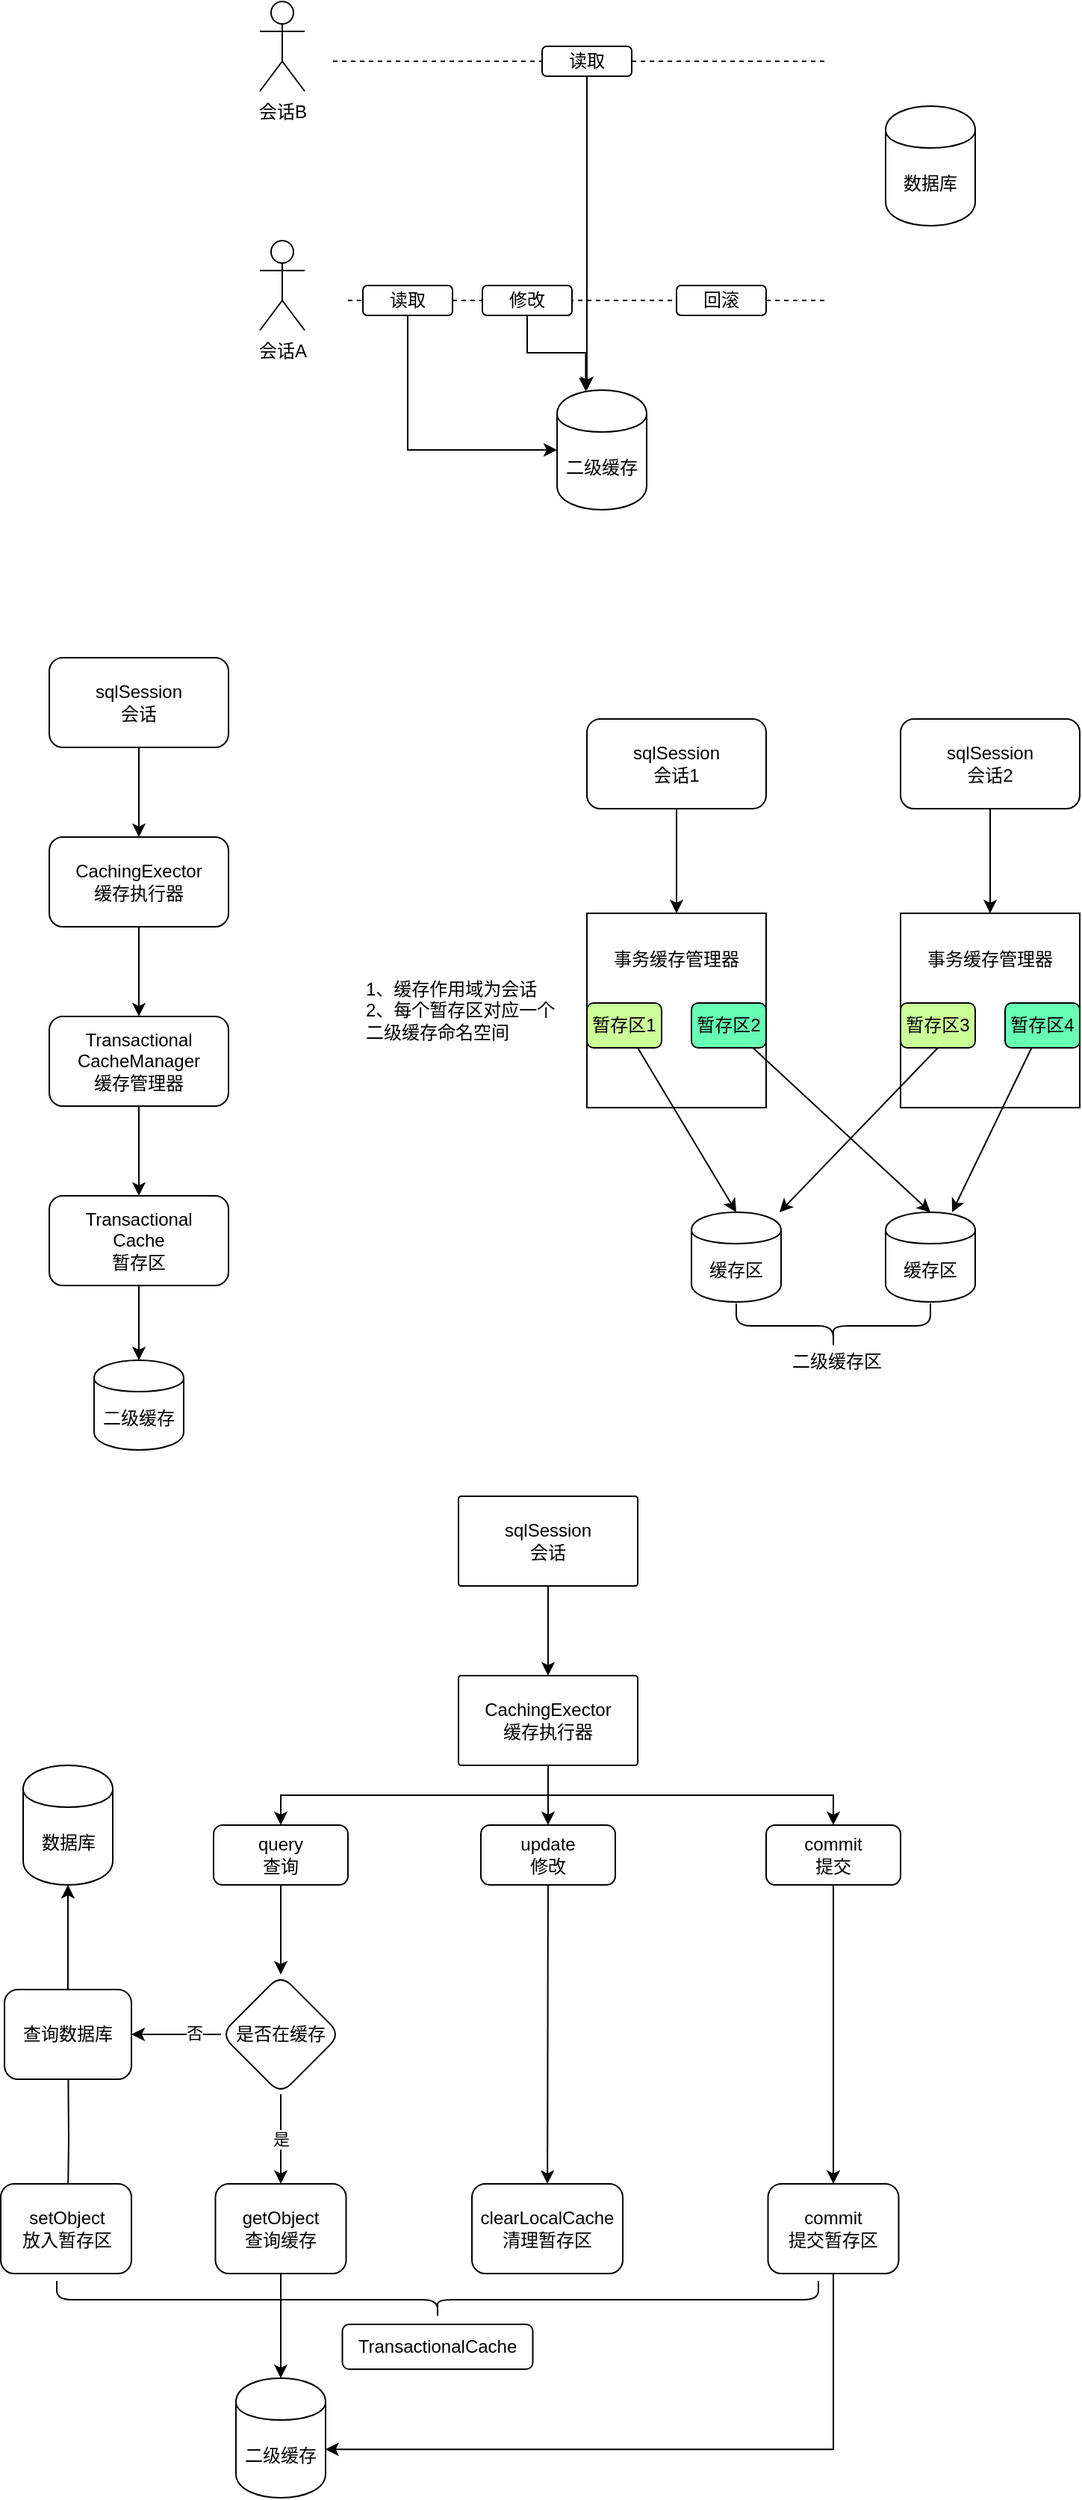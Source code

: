 <mxfile version="14.6.13" type="device"><diagram id="eWLmmRNnZuXfzyS0z3Fr" name="第 1 页"><mxGraphModel dx="1024" dy="601" grid="1" gridSize="10" guides="1" tooltips="1" connect="1" arrows="1" fold="1" page="1" pageScale="1" pageWidth="827" pageHeight="1169" math="0" shadow="0"><root><mxCell id="0"/><mxCell id="1" parent="0"/><mxCell id="lBcPch5EFt-4_swAwzpk-1" value="会话A" style="shape=umlActor;verticalLabelPosition=bottom;verticalAlign=top;html=1;outlineConnect=0;" vertex="1" parent="1"><mxGeometry x="221" y="360" width="30" height="60" as="geometry"/></mxCell><mxCell id="lBcPch5EFt-4_swAwzpk-2" value="会话B" style="shape=umlActor;verticalLabelPosition=bottom;verticalAlign=top;html=1;outlineConnect=0;" vertex="1" parent="1"><mxGeometry x="221" y="200" width="30" height="60" as="geometry"/></mxCell><mxCell id="lBcPch5EFt-4_swAwzpk-3" value="" style="endArrow=none;dashed=1;html=1;startArrow=none;" edge="1" parent="1" source="lBcPch5EFt-4_swAwzpk-5"><mxGeometry width="50" height="50" relative="1" as="geometry"><mxPoint x="310" y="400" as="sourcePoint"/><mxPoint x="600" y="400" as="targetPoint"/></mxGeometry></mxCell><mxCell id="lBcPch5EFt-4_swAwzpk-4" value="" style="endArrow=none;dashed=1;html=1;startArrow=none;" edge="1" parent="1" source="lBcPch5EFt-4_swAwzpk-10"><mxGeometry width="50" height="50" relative="1" as="geometry"><mxPoint x="300" y="240" as="sourcePoint"/><mxPoint x="600" y="240" as="targetPoint"/></mxGeometry></mxCell><mxCell id="lBcPch5EFt-4_swAwzpk-19" style="edgeStyle=orthogonalEdgeStyle;rounded=0;orthogonalLoop=1;jettySize=auto;html=1;exitX=0.5;exitY=1;exitDx=0;exitDy=0;entryX=0;entryY=0.5;entryDx=0;entryDy=0;" edge="1" parent="1" source="lBcPch5EFt-4_swAwzpk-5" target="lBcPch5EFt-4_swAwzpk-12"><mxGeometry relative="1" as="geometry"/></mxCell><mxCell id="lBcPch5EFt-4_swAwzpk-5" value="读取" style="rounded=1;whiteSpace=wrap;html=1;" vertex="1" parent="1"><mxGeometry x="290" y="390" width="60" height="20" as="geometry"/></mxCell><mxCell id="lBcPch5EFt-4_swAwzpk-7" value="" style="endArrow=none;dashed=1;html=1;" edge="1" parent="1" target="lBcPch5EFt-4_swAwzpk-5"><mxGeometry width="50" height="50" relative="1" as="geometry"><mxPoint x="280" y="400" as="sourcePoint"/><mxPoint x="570" y="400" as="targetPoint"/></mxGeometry></mxCell><mxCell id="lBcPch5EFt-4_swAwzpk-16" style="edgeStyle=orthogonalEdgeStyle;rounded=0;orthogonalLoop=1;jettySize=auto;html=1;exitX=0.5;exitY=1;exitDx=0;exitDy=0;entryX=0.32;entryY=0.01;entryDx=0;entryDy=0;entryPerimeter=0;" edge="1" parent="1" source="lBcPch5EFt-4_swAwzpk-8" target="lBcPch5EFt-4_swAwzpk-12"><mxGeometry relative="1" as="geometry"/></mxCell><mxCell id="lBcPch5EFt-4_swAwzpk-8" value="修改" style="rounded=1;whiteSpace=wrap;html=1;" vertex="1" parent="1"><mxGeometry x="370" y="390" width="60" height="20" as="geometry"/></mxCell><mxCell id="lBcPch5EFt-4_swAwzpk-9" value="回滚" style="rounded=1;whiteSpace=wrap;html=1;" vertex="1" parent="1"><mxGeometry x="500" y="390" width="60" height="20" as="geometry"/></mxCell><mxCell id="lBcPch5EFt-4_swAwzpk-20" style="edgeStyle=orthogonalEdgeStyle;rounded=0;orthogonalLoop=1;jettySize=auto;html=1;exitX=0.5;exitY=1;exitDx=0;exitDy=0;entryX=0.333;entryY=0;entryDx=0;entryDy=0;entryPerimeter=0;" edge="1" parent="1" source="lBcPch5EFt-4_swAwzpk-10" target="lBcPch5EFt-4_swAwzpk-12"><mxGeometry relative="1" as="geometry"/></mxCell><mxCell id="lBcPch5EFt-4_swAwzpk-10" value="读取" style="rounded=1;whiteSpace=wrap;html=1;" vertex="1" parent="1"><mxGeometry x="410" y="230" width="60" height="20" as="geometry"/></mxCell><mxCell id="lBcPch5EFt-4_swAwzpk-11" value="" style="endArrow=none;dashed=1;html=1;" edge="1" parent="1" target="lBcPch5EFt-4_swAwzpk-10"><mxGeometry width="50" height="50" relative="1" as="geometry"><mxPoint x="270" y="240" as="sourcePoint"/><mxPoint x="560" y="240" as="targetPoint"/></mxGeometry></mxCell><mxCell id="lBcPch5EFt-4_swAwzpk-12" value="二级缓存" style="shape=cylinder;whiteSpace=wrap;html=1;boundedLbl=1;backgroundOutline=1;rounded=1;" vertex="1" parent="1"><mxGeometry x="420" y="460" width="60" height="80" as="geometry"/></mxCell><mxCell id="lBcPch5EFt-4_swAwzpk-13" value="数据库" style="shape=cylinder;whiteSpace=wrap;html=1;boundedLbl=1;backgroundOutline=1;rounded=1;" vertex="1" parent="1"><mxGeometry x="640" y="270" width="60" height="80" as="geometry"/></mxCell><mxCell id="lBcPch5EFt-4_swAwzpk-24" value="" style="edgeStyle=orthogonalEdgeStyle;rounded=0;orthogonalLoop=1;jettySize=auto;html=1;" edge="1" parent="1" source="lBcPch5EFt-4_swAwzpk-22" target="lBcPch5EFt-4_swAwzpk-23"><mxGeometry relative="1" as="geometry"/></mxCell><mxCell id="lBcPch5EFt-4_swAwzpk-22" value="sqlSession&lt;br&gt;会话" style="rounded=1;whiteSpace=wrap;html=1;" vertex="1" parent="1"><mxGeometry x="80" y="639" width="120" height="60" as="geometry"/></mxCell><mxCell id="lBcPch5EFt-4_swAwzpk-28" value="" style="edgeStyle=orthogonalEdgeStyle;rounded=0;orthogonalLoop=1;jettySize=auto;html=1;" edge="1" parent="1" source="lBcPch5EFt-4_swAwzpk-23" target="lBcPch5EFt-4_swAwzpk-27"><mxGeometry relative="1" as="geometry"/></mxCell><mxCell id="lBcPch5EFt-4_swAwzpk-23" value="CachingExector&lt;br&gt;缓存执行器" style="whiteSpace=wrap;html=1;rounded=1;" vertex="1" parent="1"><mxGeometry x="80" y="759" width="120" height="60" as="geometry"/></mxCell><mxCell id="lBcPch5EFt-4_swAwzpk-30" value="" style="edgeStyle=orthogonalEdgeStyle;rounded=0;orthogonalLoop=1;jettySize=auto;html=1;" edge="1" parent="1" source="lBcPch5EFt-4_swAwzpk-27" target="lBcPch5EFt-4_swAwzpk-29"><mxGeometry relative="1" as="geometry"/></mxCell><mxCell id="lBcPch5EFt-4_swAwzpk-27" value="Transactional&lt;br&gt;CacheManager&lt;br&gt;缓存管理器" style="whiteSpace=wrap;html=1;rounded=1;" vertex="1" parent="1"><mxGeometry x="80" y="879" width="120" height="60" as="geometry"/></mxCell><mxCell id="lBcPch5EFt-4_swAwzpk-32" value="" style="edgeStyle=orthogonalEdgeStyle;rounded=0;orthogonalLoop=1;jettySize=auto;html=1;" edge="1" parent="1" source="lBcPch5EFt-4_swAwzpk-29" target="lBcPch5EFt-4_swAwzpk-31"><mxGeometry relative="1" as="geometry"/></mxCell><mxCell id="lBcPch5EFt-4_swAwzpk-29" value="Transactional&lt;br&gt;Cache&lt;br&gt;暂存区" style="whiteSpace=wrap;html=1;rounded=1;" vertex="1" parent="1"><mxGeometry x="80" y="999" width="120" height="60" as="geometry"/></mxCell><mxCell id="lBcPch5EFt-4_swAwzpk-31" value="二级缓存" style="shape=cylinder;whiteSpace=wrap;html=1;boundedLbl=1;backgroundOutline=1;rounded=1;" vertex="1" parent="1"><mxGeometry x="110" y="1109" width="60" height="60" as="geometry"/></mxCell><mxCell id="lBcPch5EFt-4_swAwzpk-50" style="edgeStyle=none;rounded=0;orthogonalLoop=1;jettySize=auto;html=1;entryX=0.5;entryY=0;entryDx=0;entryDy=0;" edge="1" parent="1" source="lBcPch5EFt-4_swAwzpk-33" target="lBcPch5EFt-4_swAwzpk-35"><mxGeometry relative="1" as="geometry"/></mxCell><mxCell id="lBcPch5EFt-4_swAwzpk-33" value="sqlSession&lt;br&gt;会话1" style="rounded=1;whiteSpace=wrap;html=1;" vertex="1" parent="1"><mxGeometry x="440" y="680" width="120" height="60" as="geometry"/></mxCell><mxCell id="lBcPch5EFt-4_swAwzpk-51" style="edgeStyle=none;rounded=0;orthogonalLoop=1;jettySize=auto;html=1;entryX=0.5;entryY=0;entryDx=0;entryDy=0;" edge="1" parent="1" source="lBcPch5EFt-4_swAwzpk-34" target="lBcPch5EFt-4_swAwzpk-38"><mxGeometry relative="1" as="geometry"/></mxCell><mxCell id="lBcPch5EFt-4_swAwzpk-34" value="sqlSession&lt;br&gt;会话2" style="rounded=1;whiteSpace=wrap;html=1;" vertex="1" parent="1"><mxGeometry x="650" y="680" width="120" height="60" as="geometry"/></mxCell><mxCell id="lBcPch5EFt-4_swAwzpk-35" value="&lt;div&gt;&lt;span&gt;事务缓存管理器&lt;/span&gt;&lt;/div&gt;" style="rounded=0;whiteSpace=wrap;html=1;align=center;horizontal=1;spacingTop=-69;" vertex="1" parent="1"><mxGeometry x="440" y="810" width="120" height="130" as="geometry"/></mxCell><mxCell id="lBcPch5EFt-4_swAwzpk-47" style="rounded=0;orthogonalLoop=1;jettySize=auto;html=1;entryX=0.5;entryY=0;entryDx=0;entryDy=0;" edge="1" parent="1" source="lBcPch5EFt-4_swAwzpk-36" target="lBcPch5EFt-4_swAwzpk-41"><mxGeometry relative="1" as="geometry"/></mxCell><mxCell id="lBcPch5EFt-4_swAwzpk-36" value="暂存区1" style="whiteSpace=wrap;html=1;rounded=1;fillColor=#CCFF99;" vertex="1" parent="1"><mxGeometry x="440" y="870" width="50" height="30" as="geometry"/></mxCell><mxCell id="lBcPch5EFt-4_swAwzpk-48" style="rounded=0;orthogonalLoop=1;jettySize=auto;html=1;entryX=0.5;entryY=0;entryDx=0;entryDy=0;" edge="1" parent="1" source="lBcPch5EFt-4_swAwzpk-37" target="lBcPch5EFt-4_swAwzpk-42"><mxGeometry relative="1" as="geometry"/></mxCell><mxCell id="lBcPch5EFt-4_swAwzpk-37" value="暂存区2" style="whiteSpace=wrap;html=1;rounded=1;fillColor=#66FFB3;" vertex="1" parent="1"><mxGeometry x="510" y="870" width="50" height="30" as="geometry"/></mxCell><mxCell id="lBcPch5EFt-4_swAwzpk-38" value="&lt;div&gt;&lt;span&gt;事务缓存管理器&lt;/span&gt;&lt;/div&gt;" style="rounded=0;whiteSpace=wrap;html=1;align=center;horizontal=1;spacingTop=-69;" vertex="1" parent="1"><mxGeometry x="650" y="810" width="120" height="130" as="geometry"/></mxCell><mxCell id="lBcPch5EFt-4_swAwzpk-46" style="rounded=0;orthogonalLoop=1;jettySize=auto;html=1;exitX=0.5;exitY=1;exitDx=0;exitDy=0;" edge="1" parent="1" source="lBcPch5EFt-4_swAwzpk-39" target="lBcPch5EFt-4_swAwzpk-41"><mxGeometry relative="1" as="geometry"/></mxCell><mxCell id="lBcPch5EFt-4_swAwzpk-39" value="暂存区3" style="whiteSpace=wrap;html=1;rounded=1;fillColor=#CCFF99;" vertex="1" parent="1"><mxGeometry x="650" y="870" width="50" height="30" as="geometry"/></mxCell><mxCell id="lBcPch5EFt-4_swAwzpk-49" style="rounded=0;orthogonalLoop=1;jettySize=auto;html=1;" edge="1" parent="1" source="lBcPch5EFt-4_swAwzpk-40" target="lBcPch5EFt-4_swAwzpk-42"><mxGeometry relative="1" as="geometry"/></mxCell><mxCell id="lBcPch5EFt-4_swAwzpk-40" value="暂存区4" style="whiteSpace=wrap;html=1;rounded=1;fillColor=#66FFB3;" vertex="1" parent="1"><mxGeometry x="720" y="870" width="50" height="30" as="geometry"/></mxCell><mxCell id="lBcPch5EFt-4_swAwzpk-41" value="缓存区" style="shape=cylinder;whiteSpace=wrap;html=1;boundedLbl=1;backgroundOutline=1;rounded=1;" vertex="1" parent="1"><mxGeometry x="510" y="1010" width="60" height="60" as="geometry"/></mxCell><mxCell id="lBcPch5EFt-4_swAwzpk-42" value="缓存区" style="shape=cylinder;whiteSpace=wrap;html=1;boundedLbl=1;backgroundOutline=1;rounded=1;" vertex="1" parent="1"><mxGeometry x="640" y="1010" width="60" height="60" as="geometry"/></mxCell><mxCell id="lBcPch5EFt-4_swAwzpk-43" value="" style="shape=curlyBracket;whiteSpace=wrap;html=1;rounded=1;fillColor=#CCFF99;align=left;rotation=-90;size=0.5;" vertex="1" parent="1"><mxGeometry x="590" y="1021" width="30" height="130" as="geometry"/></mxCell><mxCell id="lBcPch5EFt-4_swAwzpk-44" value="二级缓存区" style="text;html=1;strokeColor=none;fillColor=none;align=center;verticalAlign=middle;whiteSpace=wrap;rounded=0;" vertex="1" parent="1"><mxGeometry x="575" y="1100" width="65" height="20" as="geometry"/></mxCell><mxCell id="lBcPch5EFt-4_swAwzpk-52" value="1、缓存作用域为会话&lt;br&gt;2、每个暂存区对应一个二级缓存命名空间" style="text;html=1;strokeColor=none;fillColor=none;align=left;verticalAlign=middle;whiteSpace=wrap;rounded=0;" vertex="1" parent="1"><mxGeometry x="290" y="855" width="140" height="40" as="geometry"/></mxCell><mxCell id="lBcPch5EFt-4_swAwzpk-56" style="edgeStyle=none;rounded=0;orthogonalLoop=1;jettySize=auto;html=1;entryX=0.5;entryY=0;entryDx=0;entryDy=0;" edge="1" parent="1" source="lBcPch5EFt-4_swAwzpk-54" target="lBcPch5EFt-4_swAwzpk-55"><mxGeometry relative="1" as="geometry"/></mxCell><mxCell id="lBcPch5EFt-4_swAwzpk-54" value="sqlSession&lt;br&gt;会话" style="rounded=1;whiteSpace=wrap;html=1;arcSize=3;" vertex="1" parent="1"><mxGeometry x="354" y="1200" width="120" height="60" as="geometry"/></mxCell><mxCell id="lBcPch5EFt-4_swAwzpk-76" style="edgeStyle=orthogonalEdgeStyle;rounded=0;orthogonalLoop=1;jettySize=auto;html=1;entryX=0.5;entryY=0;entryDx=0;entryDy=0;" edge="1" parent="1" source="lBcPch5EFt-4_swAwzpk-55" target="lBcPch5EFt-4_swAwzpk-57"><mxGeometry relative="1" as="geometry"><Array as="points"><mxPoint x="414" y="1400"/><mxPoint x="235" y="1400"/></Array></mxGeometry></mxCell><mxCell id="lBcPch5EFt-4_swAwzpk-77" style="edgeStyle=orthogonalEdgeStyle;rounded=0;orthogonalLoop=1;jettySize=auto;html=1;entryX=0.5;entryY=0;entryDx=0;entryDy=0;" edge="1" parent="1" source="lBcPch5EFt-4_swAwzpk-55" target="lBcPch5EFt-4_swAwzpk-58"><mxGeometry relative="1" as="geometry"/></mxCell><mxCell id="lBcPch5EFt-4_swAwzpk-78" style="edgeStyle=orthogonalEdgeStyle;rounded=0;orthogonalLoop=1;jettySize=auto;html=1;exitX=0.5;exitY=1;exitDx=0;exitDy=0;" edge="1" parent="1" source="lBcPch5EFt-4_swAwzpk-55" target="lBcPch5EFt-4_swAwzpk-59"><mxGeometry relative="1" as="geometry"/></mxCell><mxCell id="lBcPch5EFt-4_swAwzpk-55" value="CachingExector&lt;br&gt;缓存执行器" style="whiteSpace=wrap;html=1;rounded=1;arcSize=3;" vertex="1" parent="1"><mxGeometry x="354" y="1320" width="120" height="60" as="geometry"/></mxCell><mxCell id="lBcPch5EFt-4_swAwzpk-61" value="" style="edgeStyle=none;rounded=0;orthogonalLoop=1;jettySize=auto;html=1;" edge="1" parent="1" source="lBcPch5EFt-4_swAwzpk-57" target="lBcPch5EFt-4_swAwzpk-60"><mxGeometry relative="1" as="geometry"/></mxCell><mxCell id="lBcPch5EFt-4_swAwzpk-57" value="query&lt;br&gt;查询" style="rounded=1;whiteSpace=wrap;html=1;" vertex="1" parent="1"><mxGeometry x="190" y="1420" width="90" height="40" as="geometry"/></mxCell><mxCell id="lBcPch5EFt-4_swAwzpk-75" style="edgeStyle=none;rounded=0;orthogonalLoop=1;jettySize=auto;html=1;" edge="1" parent="1" source="lBcPch5EFt-4_swAwzpk-58" target="lBcPch5EFt-4_swAwzpk-74"><mxGeometry relative="1" as="geometry"/></mxCell><mxCell id="lBcPch5EFt-4_swAwzpk-58" value="update&lt;br&gt;修改" style="rounded=1;whiteSpace=wrap;html=1;" vertex="1" parent="1"><mxGeometry x="369" y="1420" width="90" height="40" as="geometry"/></mxCell><mxCell id="lBcPch5EFt-4_swAwzpk-80" style="edgeStyle=orthogonalEdgeStyle;rounded=0;orthogonalLoop=1;jettySize=auto;html=1;exitX=0.5;exitY=1;exitDx=0;exitDy=0;entryX=0.5;entryY=0;entryDx=0;entryDy=0;" edge="1" parent="1" source="lBcPch5EFt-4_swAwzpk-59" target="lBcPch5EFt-4_swAwzpk-79"><mxGeometry relative="1" as="geometry"/></mxCell><mxCell id="lBcPch5EFt-4_swAwzpk-59" value="commit&lt;br&gt;提交" style="rounded=1;whiteSpace=wrap;html=1;" vertex="1" parent="1"><mxGeometry x="560" y="1420" width="90" height="40" as="geometry"/></mxCell><mxCell id="lBcPch5EFt-4_swAwzpk-63" value="" style="edgeStyle=none;rounded=0;orthogonalLoop=1;jettySize=auto;html=1;" edge="1" parent="1" source="lBcPch5EFt-4_swAwzpk-60" target="lBcPch5EFt-4_swAwzpk-62"><mxGeometry relative="1" as="geometry"/></mxCell><mxCell id="lBcPch5EFt-4_swAwzpk-64" value="否" style="edgeLabel;html=1;align=center;verticalAlign=middle;resizable=0;points=[];" vertex="1" connectable="0" parent="lBcPch5EFt-4_swAwzpk-63"><mxGeometry x="-0.393" y="-1" relative="1" as="geometry"><mxPoint as="offset"/></mxGeometry></mxCell><mxCell id="lBcPch5EFt-4_swAwzpk-71" value="是" style="edgeStyle=none;rounded=0;orthogonalLoop=1;jettySize=auto;html=1;entryX=0.5;entryY=0;entryDx=0;entryDy=0;" edge="1" parent="1" source="lBcPch5EFt-4_swAwzpk-60" target="lBcPch5EFt-4_swAwzpk-70"><mxGeometry relative="1" as="geometry"/></mxCell><mxCell id="lBcPch5EFt-4_swAwzpk-60" value="是否在缓存" style="rhombus;whiteSpace=wrap;html=1;rounded=1;" vertex="1" parent="1"><mxGeometry x="195" y="1520" width="80" height="80" as="geometry"/></mxCell><mxCell id="lBcPch5EFt-4_swAwzpk-67" value="" style="edgeStyle=none;rounded=0;orthogonalLoop=1;jettySize=auto;html=1;" edge="1" parent="1" source="lBcPch5EFt-4_swAwzpk-62"><mxGeometry relative="1" as="geometry"><mxPoint x="92.5" y="1670" as="targetPoint"/><Array as="points"><mxPoint x="93" y="1630"/></Array></mxGeometry></mxCell><mxCell id="lBcPch5EFt-4_swAwzpk-69" value="" style="edgeStyle=none;rounded=0;orthogonalLoop=1;jettySize=auto;html=1;" edge="1" parent="1" source="lBcPch5EFt-4_swAwzpk-62" target="lBcPch5EFt-4_swAwzpk-68"><mxGeometry relative="1" as="geometry"/></mxCell><mxCell id="lBcPch5EFt-4_swAwzpk-62" value="查询数据库" style="rounded=1;whiteSpace=wrap;html=1;" vertex="1" parent="1"><mxGeometry x="50" y="1530" width="85" height="60" as="geometry"/></mxCell><mxCell id="lBcPch5EFt-4_swAwzpk-66" value="setObject&lt;br&gt;放入暂存区" style="whiteSpace=wrap;html=1;rounded=1;" vertex="1" parent="1"><mxGeometry x="47.5" y="1660" width="87.5" height="60" as="geometry"/></mxCell><mxCell id="lBcPch5EFt-4_swAwzpk-68" value="数据库" style="shape=cylinder;whiteSpace=wrap;html=1;boundedLbl=1;backgroundOutline=1;rounded=1;" vertex="1" parent="1"><mxGeometry x="62.5" y="1380" width="60" height="80" as="geometry"/></mxCell><mxCell id="lBcPch5EFt-4_swAwzpk-73" value="" style="edgeStyle=none;rounded=0;orthogonalLoop=1;jettySize=auto;html=1;" edge="1" parent="1" source="lBcPch5EFt-4_swAwzpk-70" target="lBcPch5EFt-4_swAwzpk-72"><mxGeometry relative="1" as="geometry"/></mxCell><mxCell id="lBcPch5EFt-4_swAwzpk-70" value="getObject&lt;br&gt;查询缓存" style="whiteSpace=wrap;html=1;rounded=1;" vertex="1" parent="1"><mxGeometry x="191.25" y="1660" width="87.5" height="60" as="geometry"/></mxCell><mxCell id="lBcPch5EFt-4_swAwzpk-72" value="二级缓存" style="shape=cylinder;whiteSpace=wrap;html=1;boundedLbl=1;backgroundOutline=1;rounded=1;" vertex="1" parent="1"><mxGeometry x="205" y="1790" width="60" height="80" as="geometry"/></mxCell><mxCell id="lBcPch5EFt-4_swAwzpk-74" value="clearLocalCache&lt;br&gt;清理暂存区" style="whiteSpace=wrap;html=1;rounded=1;" vertex="1" parent="1"><mxGeometry x="363" y="1660" width="101" height="60" as="geometry"/></mxCell><mxCell id="lBcPch5EFt-4_swAwzpk-81" style="edgeStyle=orthogonalEdgeStyle;rounded=0;orthogonalLoop=1;jettySize=auto;html=1;exitX=0.5;exitY=1;exitDx=0;exitDy=0;entryX=0.997;entryY=0.595;entryDx=0;entryDy=0;entryPerimeter=0;" edge="1" parent="1" source="lBcPch5EFt-4_swAwzpk-79" target="lBcPch5EFt-4_swAwzpk-72"><mxGeometry relative="1" as="geometry"/></mxCell><mxCell id="lBcPch5EFt-4_swAwzpk-79" value="commit&lt;br&gt;提交暂存区" style="whiteSpace=wrap;html=1;rounded=1;" vertex="1" parent="1"><mxGeometry x="561.25" y="1660" width="87.5" height="60" as="geometry"/></mxCell><mxCell id="lBcPch5EFt-4_swAwzpk-82" value="TransactionalCache" style="whiteSpace=wrap;html=1;rounded=1;" vertex="1" parent="1"><mxGeometry x="276.25" y="1754" width="127.5" height="30" as="geometry"/></mxCell><mxCell id="lBcPch5EFt-4_swAwzpk-84" value="" style="shape=curlyBracket;whiteSpace=wrap;html=1;rounded=1;fillColor=#CCFF99;align=left;rotation=-90;size=0.5;" vertex="1" parent="1"><mxGeometry x="327.5" y="1482.5" width="25" height="510" as="geometry"/></mxCell></root></mxGraphModel></diagram></mxfile>